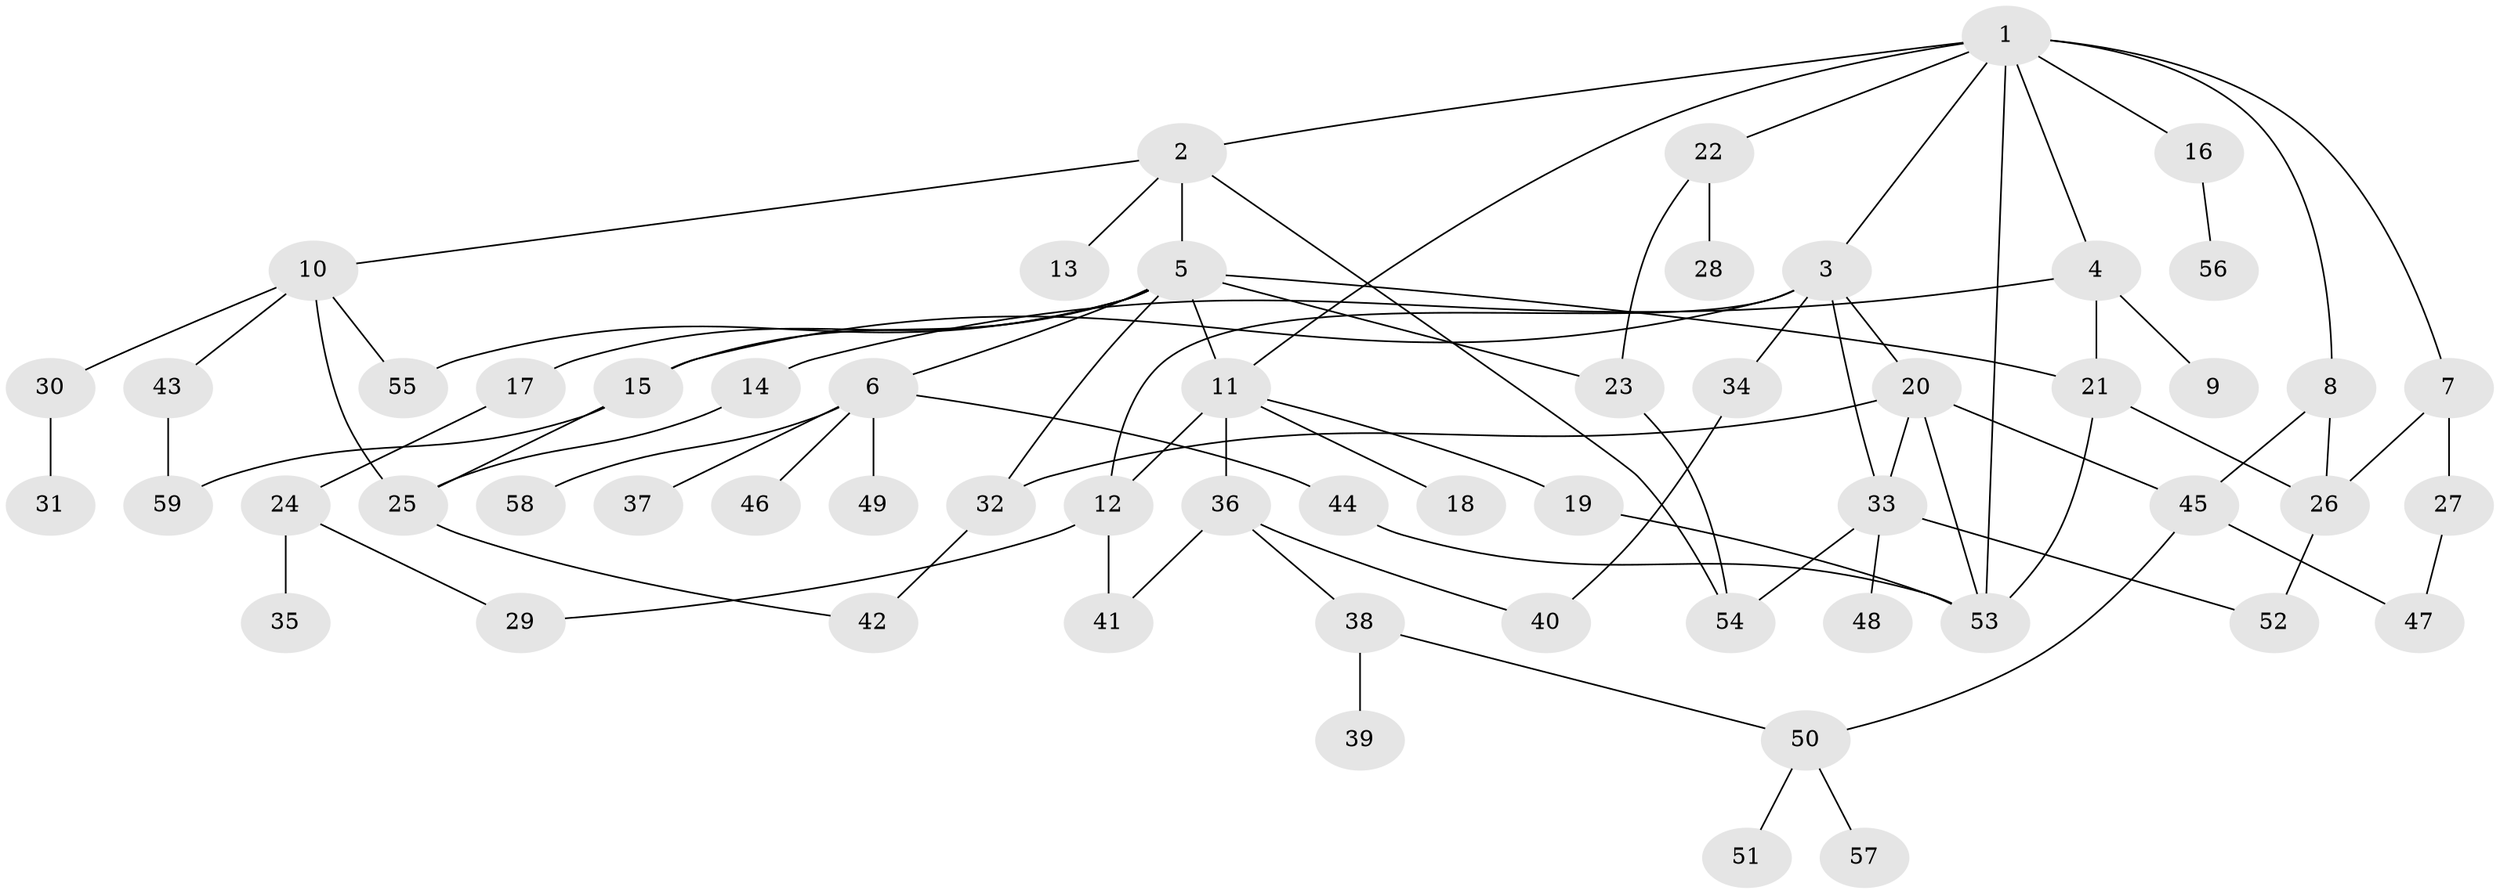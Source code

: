 // original degree distribution, {10: 0.008547008547008548, 6: 0.017094017094017096, 2: 0.3504273504273504, 7: 0.017094017094017096, 9: 0.008547008547008548, 3: 0.13675213675213677, 4: 0.06837606837606838, 1: 0.3162393162393162, 5: 0.06837606837606838, 8: 0.008547008547008548}
// Generated by graph-tools (version 1.1) at 2025/34/03/09/25 02:34:16]
// undirected, 59 vertices, 85 edges
graph export_dot {
graph [start="1"]
  node [color=gray90,style=filled];
  1;
  2;
  3;
  4;
  5;
  6;
  7;
  8;
  9;
  10;
  11;
  12;
  13;
  14;
  15;
  16;
  17;
  18;
  19;
  20;
  21;
  22;
  23;
  24;
  25;
  26;
  27;
  28;
  29;
  30;
  31;
  32;
  33;
  34;
  35;
  36;
  37;
  38;
  39;
  40;
  41;
  42;
  43;
  44;
  45;
  46;
  47;
  48;
  49;
  50;
  51;
  52;
  53;
  54;
  55;
  56;
  57;
  58;
  59;
  1 -- 2 [weight=1.0];
  1 -- 3 [weight=1.0];
  1 -- 4 [weight=1.0];
  1 -- 7 [weight=1.0];
  1 -- 8 [weight=1.0];
  1 -- 11 [weight=1.0];
  1 -- 16 [weight=1.0];
  1 -- 22 [weight=1.0];
  1 -- 53 [weight=1.0];
  2 -- 5 [weight=1.0];
  2 -- 10 [weight=1.0];
  2 -- 13 [weight=1.0];
  2 -- 54 [weight=1.0];
  3 -- 12 [weight=1.0];
  3 -- 15 [weight=1.0];
  3 -- 20 [weight=1.0];
  3 -- 33 [weight=1.0];
  3 -- 34 [weight=1.0];
  4 -- 9 [weight=2.0];
  4 -- 14 [weight=1.0];
  4 -- 21 [weight=2.0];
  5 -- 6 [weight=1.0];
  5 -- 11 [weight=2.0];
  5 -- 15 [weight=1.0];
  5 -- 17 [weight=1.0];
  5 -- 21 [weight=1.0];
  5 -- 23 [weight=1.0];
  5 -- 32 [weight=1.0];
  5 -- 55 [weight=1.0];
  6 -- 37 [weight=1.0];
  6 -- 44 [weight=1.0];
  6 -- 46 [weight=1.0];
  6 -- 49 [weight=1.0];
  6 -- 58 [weight=1.0];
  7 -- 26 [weight=1.0];
  7 -- 27 [weight=3.0];
  8 -- 26 [weight=1.0];
  8 -- 45 [weight=1.0];
  10 -- 25 [weight=1.0];
  10 -- 30 [weight=1.0];
  10 -- 43 [weight=1.0];
  10 -- 55 [weight=1.0];
  11 -- 12 [weight=1.0];
  11 -- 18 [weight=1.0];
  11 -- 19 [weight=1.0];
  11 -- 36 [weight=1.0];
  12 -- 29 [weight=1.0];
  12 -- 41 [weight=1.0];
  14 -- 25 [weight=1.0];
  15 -- 25 [weight=1.0];
  15 -- 59 [weight=1.0];
  16 -- 56 [weight=1.0];
  17 -- 24 [weight=1.0];
  19 -- 53 [weight=2.0];
  20 -- 32 [weight=1.0];
  20 -- 33 [weight=1.0];
  20 -- 45 [weight=1.0];
  20 -- 53 [weight=1.0];
  21 -- 26 [weight=1.0];
  21 -- 53 [weight=1.0];
  22 -- 23 [weight=1.0];
  22 -- 28 [weight=1.0];
  23 -- 54 [weight=1.0];
  24 -- 29 [weight=1.0];
  24 -- 35 [weight=1.0];
  25 -- 42 [weight=1.0];
  26 -- 52 [weight=1.0];
  27 -- 47 [weight=1.0];
  30 -- 31 [weight=1.0];
  32 -- 42 [weight=1.0];
  33 -- 48 [weight=2.0];
  33 -- 52 [weight=1.0];
  33 -- 54 [weight=1.0];
  34 -- 40 [weight=1.0];
  36 -- 38 [weight=1.0];
  36 -- 40 [weight=1.0];
  36 -- 41 [weight=1.0];
  38 -- 39 [weight=2.0];
  38 -- 50 [weight=1.0];
  43 -- 59 [weight=3.0];
  44 -- 53 [weight=1.0];
  45 -- 47 [weight=1.0];
  45 -- 50 [weight=1.0];
  50 -- 51 [weight=1.0];
  50 -- 57 [weight=1.0];
}
